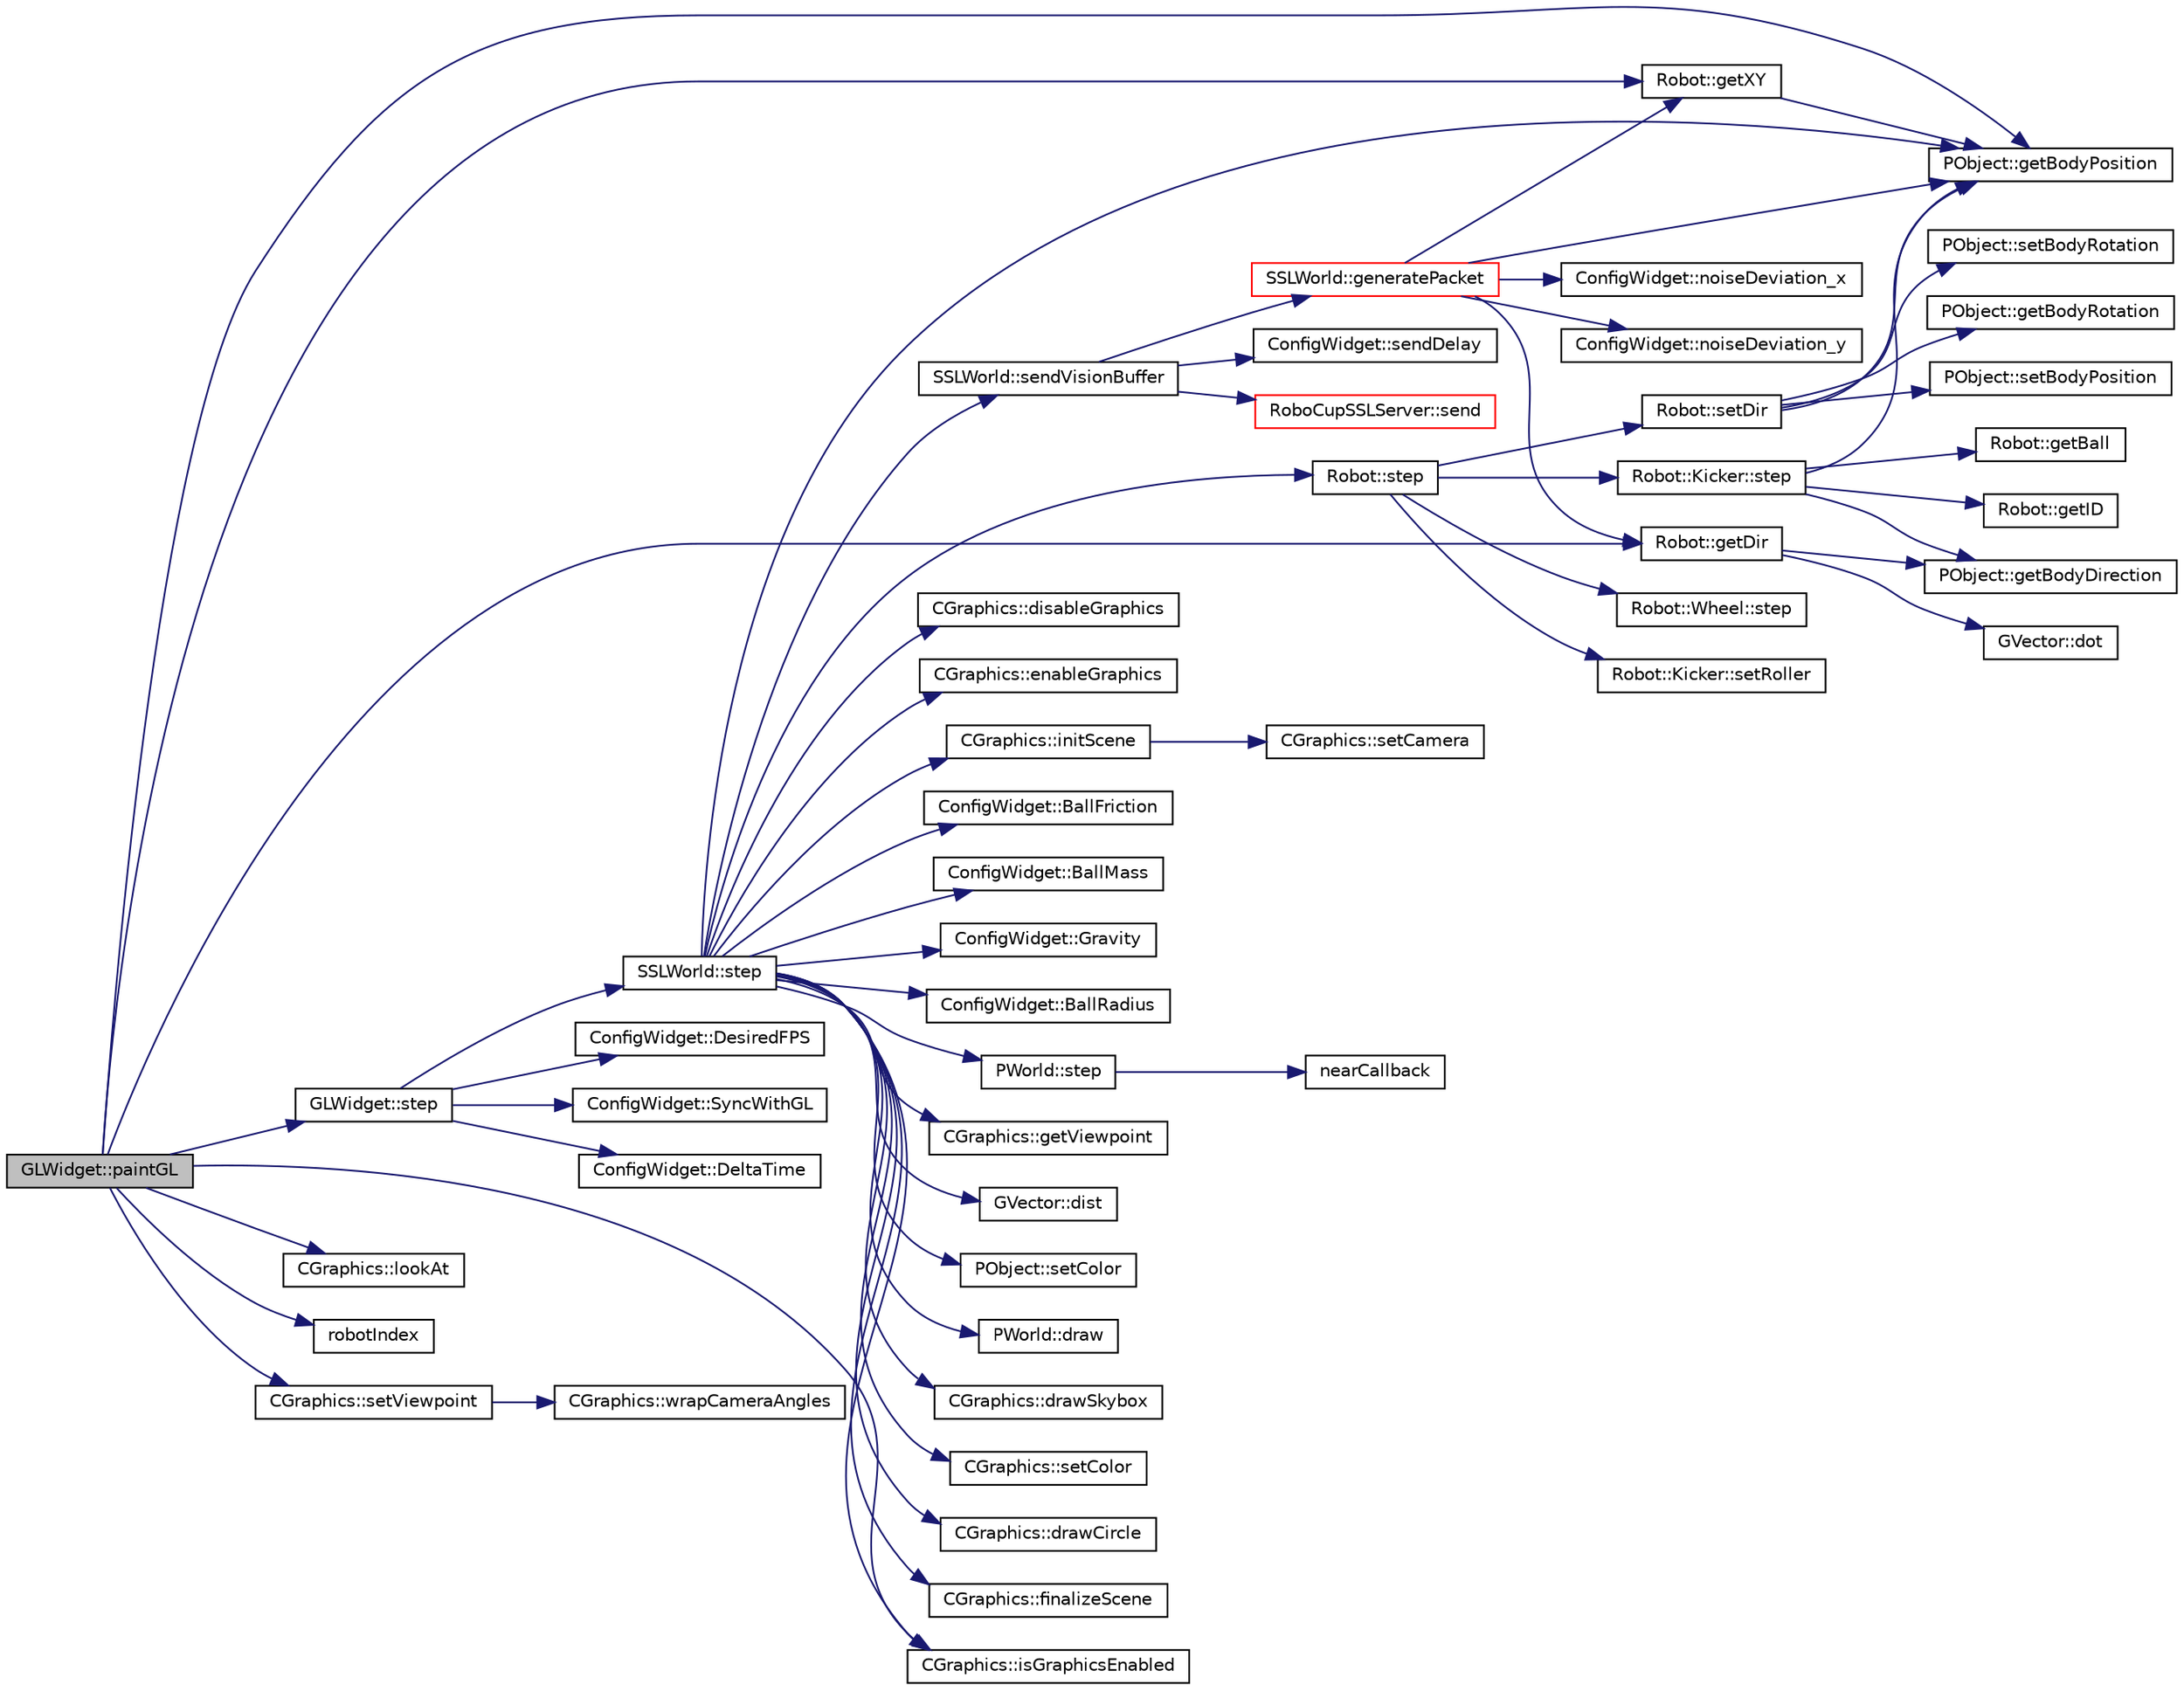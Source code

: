digraph "GLWidget::paintGL"
{
 // INTERACTIVE_SVG=YES
  edge [fontname="Helvetica",fontsize="10",labelfontname="Helvetica",labelfontsize="10"];
  node [fontname="Helvetica",fontsize="10",shape=record];
  rankdir="LR";
  Node1 [label="GLWidget::paintGL",height=0.2,width=0.4,color="black", fillcolor="grey75", style="filled", fontcolor="black"];
  Node1 -> Node2 [color="midnightblue",fontsize="10",style="solid",fontname="Helvetica"];
  Node2 [label="PObject::getBodyPosition",height=0.2,width=0.4,color="black", fillcolor="white", style="filled",URL="$d1/d18/class_p_object.html#aa490b8b18ef6a51e9816d0da40da237d"];
  Node1 -> Node3 [color="midnightblue",fontsize="10",style="solid",fontname="Helvetica"];
  Node3 [label="Robot::getDir",height=0.2,width=0.4,color="black", fillcolor="white", style="filled",URL="$d4/d84/class_robot.html#a1a8ecf92078b20c3ec8493f25a08e54e"];
  Node3 -> Node4 [color="midnightblue",fontsize="10",style="solid",fontname="Helvetica"];
  Node4 [label="PObject::getBodyDirection",height=0.2,width=0.4,color="black", fillcolor="white", style="filled",URL="$d1/d18/class_p_object.html#af2a0c45a02b9bfcfca0d9bb982d90a2d"];
  Node3 -> Node5 [color="midnightblue",fontsize="10",style="solid",fontname="Helvetica"];
  Node5 [label="GVector::dot",height=0.2,width=0.4,color="black", fillcolor="white", style="filled",URL="$d5/da9/namespace_g_vector.html#ada9b819d8266fe34bfb13b480a9a3107"];
  Node1 -> Node6 [color="midnightblue",fontsize="10",style="solid",fontname="Helvetica"];
  Node6 [label="Robot::getXY",height=0.2,width=0.4,color="black", fillcolor="white", style="filled",URL="$d4/d84/class_robot.html#ac55bcaf576c29263c83a15a3035b8391"];
  Node6 -> Node2 [color="midnightblue",fontsize="10",style="solid",fontname="Helvetica"];
  Node1 -> Node7 [color="midnightblue",fontsize="10",style="solid",fontname="Helvetica"];
  Node7 [label="CGraphics::isGraphicsEnabled",height=0.2,width=0.4,color="black", fillcolor="white", style="filled",URL="$dc/d90/class_c_graphics.html#ae40f067c0f749c7c65e672fb7cfc1abe"];
  Node1 -> Node8 [color="midnightblue",fontsize="10",style="solid",fontname="Helvetica"];
  Node8 [label="CGraphics::lookAt",height=0.2,width=0.4,color="black", fillcolor="white", style="filled",URL="$dc/d90/class_c_graphics.html#ad917c2b09435ee25e72052292f901e7a"];
  Node1 -> Node9 [color="midnightblue",fontsize="10",style="solid",fontname="Helvetica"];
  Node9 [label="robotIndex",height=0.2,width=0.4,color="black", fillcolor="white", style="filled",URL="$d4/d4c/sslworld_8h.html#adc28e5d519f95cbce6aed7c31e2053a0"];
  Node1 -> Node10 [color="midnightblue",fontsize="10",style="solid",fontname="Helvetica"];
  Node10 [label="CGraphics::setViewpoint",height=0.2,width=0.4,color="black", fillcolor="white", style="filled",URL="$dc/d90/class_c_graphics.html#afbda4f5be9204802873f9a3d04d04cec"];
  Node10 -> Node11 [color="midnightblue",fontsize="10",style="solid",fontname="Helvetica"];
  Node11 [label="CGraphics::wrapCameraAngles",height=0.2,width=0.4,color="black", fillcolor="white", style="filled",URL="$dc/d90/class_c_graphics.html#a335713d4cde6ff4f263342635b96448c"];
  Node1 -> Node12 [color="midnightblue",fontsize="10",style="solid",fontname="Helvetica"];
  Node12 [label="GLWidget::step",height=0.2,width=0.4,color="black", fillcolor="white", style="filled",URL="$da/d10/class_g_l_widget.html#a655d413639cb45a511baec4d3d4b723c"];
  Node12 -> Node13 [color="midnightblue",fontsize="10",style="solid",fontname="Helvetica"];
  Node13 [label="ConfigWidget::DesiredFPS",height=0.2,width=0.4,color="black", fillcolor="white", style="filled",URL="$d6/d55/class_config_widget.html#a4e4dbe789f4acc389ab0c5e2cb2966e2"];
  Node12 -> Node14 [color="midnightblue",fontsize="10",style="solid",fontname="Helvetica"];
  Node14 [label="SSLWorld::step",height=0.2,width=0.4,color="black", fillcolor="white", style="filled",URL="$d9/d7f/class_s_s_l_world.html#a19a89ea3cdc5eeb4176ee4f44c3d1328"];
  Node14 -> Node15 [color="midnightblue",fontsize="10",style="solid",fontname="Helvetica"];
  Node15 [label="CGraphics::disableGraphics",height=0.2,width=0.4,color="black", fillcolor="white", style="filled",URL="$dc/d90/class_c_graphics.html#ac4fea8b59bd2ac28c2b97dc061f432dc"];
  Node14 -> Node16 [color="midnightblue",fontsize="10",style="solid",fontname="Helvetica"];
  Node16 [label="CGraphics::enableGraphics",height=0.2,width=0.4,color="black", fillcolor="white", style="filled",URL="$dc/d90/class_c_graphics.html#ad866b19eb54c1cc5f35fe95023b03946"];
  Node14 -> Node17 [color="midnightblue",fontsize="10",style="solid",fontname="Helvetica"];
  Node17 [label="CGraphics::initScene",height=0.2,width=0.4,color="black", fillcolor="white", style="filled",URL="$dc/d90/class_c_graphics.html#acaaf28a8317c1a87c00ce64ee61d931c"];
  Node17 -> Node18 [color="midnightblue",fontsize="10",style="solid",fontname="Helvetica"];
  Node18 [label="CGraphics::setCamera",height=0.2,width=0.4,color="black", fillcolor="white", style="filled",URL="$dc/d90/class_c_graphics.html#a8937435fddb33d36d71365c26babaebb"];
  Node14 -> Node19 [color="midnightblue",fontsize="10",style="solid",fontname="Helvetica"];
  Node19 [label="ConfigWidget::BallFriction",height=0.2,width=0.4,color="black", fillcolor="white", style="filled",URL="$d6/d55/class_config_widget.html#a97000cb92033db3e8869efc98eae3feb"];
  Node14 -> Node20 [color="midnightblue",fontsize="10",style="solid",fontname="Helvetica"];
  Node20 [label="ConfigWidget::BallMass",height=0.2,width=0.4,color="black", fillcolor="white", style="filled",URL="$d6/d55/class_config_widget.html#afc292cf67ebf286537eccbf0ec389d9c"];
  Node14 -> Node21 [color="midnightblue",fontsize="10",style="solid",fontname="Helvetica"];
  Node21 [label="ConfigWidget::Gravity",height=0.2,width=0.4,color="black", fillcolor="white", style="filled",URL="$d6/d55/class_config_widget.html#a59787ceea61539c29e2147baf8b69535"];
  Node14 -> Node22 [color="midnightblue",fontsize="10",style="solid",fontname="Helvetica"];
  Node22 [label="ConfigWidget::BallRadius",height=0.2,width=0.4,color="black", fillcolor="white", style="filled",URL="$d6/d55/class_config_widget.html#a2d8b917b9aaad10df48dc4afb3fc497d"];
  Node14 -> Node23 [color="midnightblue",fontsize="10",style="solid",fontname="Helvetica"];
  Node23 [label="PWorld::step",height=0.2,width=0.4,color="black", fillcolor="white", style="filled",URL="$de/d29/class_p_world.html#a0457c8d18f7d675c8fa43ea603fb7355"];
  Node23 -> Node24 [color="midnightblue",fontsize="10",style="solid",fontname="Helvetica"];
  Node24 [label="nearCallback",height=0.2,width=0.4,color="black", fillcolor="white", style="filled",URL="$d5/d15/pworld_8cpp.html#ad6680ae487b581622710e22bdfdb3146"];
  Node14 -> Node2 [color="midnightblue",fontsize="10",style="solid",fontname="Helvetica"];
  Node14 -> Node25 [color="midnightblue",fontsize="10",style="solid",fontname="Helvetica"];
  Node25 [label="CGraphics::getViewpoint",height=0.2,width=0.4,color="black", fillcolor="white", style="filled",URL="$dc/d90/class_c_graphics.html#ab704f0d19aad88178516b729e95e8d82"];
  Node14 -> Node26 [color="midnightblue",fontsize="10",style="solid",fontname="Helvetica"];
  Node26 [label="GVector::dist",height=0.2,width=0.4,color="black", fillcolor="white", style="filled",URL="$d5/da9/namespace_g_vector.html#ab4c4f9f2d8f1f0fc9e71585f43c9df8f"];
  Node14 -> Node27 [color="midnightblue",fontsize="10",style="solid",fontname="Helvetica"];
  Node27 [label="PObject::setColor",height=0.2,width=0.4,color="black", fillcolor="white", style="filled",URL="$d1/d18/class_p_object.html#a0dc2d1f2a12b89df9370f03c74c38894"];
  Node14 -> Node28 [color="midnightblue",fontsize="10",style="solid",fontname="Helvetica"];
  Node28 [label="Robot::step",height=0.2,width=0.4,color="black", fillcolor="white", style="filled",URL="$d4/d84/class_robot.html#aa50d73cd1109a70133af442674ed3a1a"];
  Node28 -> Node29 [color="midnightblue",fontsize="10",style="solid",fontname="Helvetica"];
  Node29 [label="Robot::setDir",height=0.2,width=0.4,color="black", fillcolor="white", style="filled",URL="$d4/d84/class_robot.html#a477e45893bbd07b5ff94f36f6fed12c6"];
  Node29 -> Node30 [color="midnightblue",fontsize="10",style="solid",fontname="Helvetica"];
  Node30 [label="PObject::setBodyRotation",height=0.2,width=0.4,color="black", fillcolor="white", style="filled",URL="$d1/d18/class_p_object.html#acfa7612aa632c8402cc7b44eb31f53a1"];
  Node29 -> Node2 [color="midnightblue",fontsize="10",style="solid",fontname="Helvetica"];
  Node29 -> Node31 [color="midnightblue",fontsize="10",style="solid",fontname="Helvetica"];
  Node31 [label="PObject::getBodyRotation",height=0.2,width=0.4,color="black", fillcolor="white", style="filled",URL="$d1/d18/class_p_object.html#affbd2be80d75e8311b7ec9f42b24d439"];
  Node29 -> Node32 [color="midnightblue",fontsize="10",style="solid",fontname="Helvetica"];
  Node32 [label="PObject::setBodyPosition",height=0.2,width=0.4,color="black", fillcolor="white", style="filled",URL="$d1/d18/class_p_object.html#a43b4248e78b3f3934dfc329a57eb0688"];
  Node28 -> Node33 [color="midnightblue",fontsize="10",style="solid",fontname="Helvetica"];
  Node33 [label="Robot::Wheel::step",height=0.2,width=0.4,color="black", fillcolor="white", style="filled",URL="$dd/d2c/class_robot_1_1_wheel.html#a9b1550feccbdcbeda29f3425104947a3"];
  Node28 -> Node34 [color="midnightblue",fontsize="10",style="solid",fontname="Helvetica"];
  Node34 [label="Robot::Kicker::step",height=0.2,width=0.4,color="black", fillcolor="white", style="filled",URL="$d0/df4/class_robot_1_1_kicker.html#a18bc8a0a92f1b33b978482a2da6742e6"];
  Node34 -> Node4 [color="midnightblue",fontsize="10",style="solid",fontname="Helvetica"];
  Node34 -> Node35 [color="midnightblue",fontsize="10",style="solid",fontname="Helvetica"];
  Node35 [label="Robot::getBall",height=0.2,width=0.4,color="black", fillcolor="white", style="filled",URL="$d4/d84/class_robot.html#a8ca7b39845a8917ae3b1fd1cf2691f4a"];
  Node34 -> Node36 [color="midnightblue",fontsize="10",style="solid",fontname="Helvetica"];
  Node36 [label="Robot::getID",height=0.2,width=0.4,color="black", fillcolor="white", style="filled",URL="$d4/d84/class_robot.html#aee41eb922736dbb951804ae682a1db67"];
  Node34 -> Node2 [color="midnightblue",fontsize="10",style="solid",fontname="Helvetica"];
  Node28 -> Node37 [color="midnightblue",fontsize="10",style="solid",fontname="Helvetica"];
  Node37 [label="Robot::Kicker::setRoller",height=0.2,width=0.4,color="black", fillcolor="white", style="filled",URL="$d0/df4/class_robot_1_1_kicker.html#ae95656d086e56cc10ff410b70efd57d8"];
  Node14 -> Node38 [color="midnightblue",fontsize="10",style="solid",fontname="Helvetica"];
  Node38 [label="PWorld::draw",height=0.2,width=0.4,color="black", fillcolor="white", style="filled",URL="$de/d29/class_p_world.html#a301720c221ffc1103bfeb7a3c19b8879"];
  Node14 -> Node39 [color="midnightblue",fontsize="10",style="solid",fontname="Helvetica"];
  Node39 [label="CGraphics::drawSkybox",height=0.2,width=0.4,color="black", fillcolor="white", style="filled",URL="$dc/d90/class_c_graphics.html#a91136cedcf50d7142166bc96f79f2387"];
  Node14 -> Node7 [color="midnightblue",fontsize="10",style="solid",fontname="Helvetica"];
  Node14 -> Node40 [color="midnightblue",fontsize="10",style="solid",fontname="Helvetica"];
  Node40 [label="CGraphics::setColor",height=0.2,width=0.4,color="black", fillcolor="white", style="filled",URL="$dc/d90/class_c_graphics.html#a0f7f5c5986a73abc8a582af6ffc43624"];
  Node14 -> Node41 [color="midnightblue",fontsize="10",style="solid",fontname="Helvetica"];
  Node41 [label="CGraphics::drawCircle",height=0.2,width=0.4,color="black", fillcolor="white", style="filled",URL="$dc/d90/class_c_graphics.html#a7e0a69af34158950629e984436d18d5c"];
  Node14 -> Node42 [color="midnightblue",fontsize="10",style="solid",fontname="Helvetica"];
  Node42 [label="CGraphics::finalizeScene",height=0.2,width=0.4,color="black", fillcolor="white", style="filled",URL="$dc/d90/class_c_graphics.html#adb004a3a0378702ad378b580c2baa90e"];
  Node14 -> Node43 [color="midnightblue",fontsize="10",style="solid",fontname="Helvetica"];
  Node43 [label="SSLWorld::sendVisionBuffer",height=0.2,width=0.4,color="black", fillcolor="white", style="filled",URL="$d9/d7f/class_s_s_l_world.html#ac33c379ea009095ee408f55a8e0693f5"];
  Node43 -> Node44 [color="midnightblue",fontsize="10",style="solid",fontname="Helvetica"];
  Node44 [label="SSLWorld::generatePacket",height=0.2,width=0.4,color="red", fillcolor="white", style="filled",URL="$d9/d7f/class_s_s_l_world.html#a7c2c8355c0fcb5a54a8829629145377e"];
  Node44 -> Node2 [color="midnightblue",fontsize="10",style="solid",fontname="Helvetica"];
  Node44 -> Node45 [color="midnightblue",fontsize="10",style="solid",fontname="Helvetica"];
  Node45 [label="ConfigWidget::noiseDeviation_x",height=0.2,width=0.4,color="black", fillcolor="white", style="filled",URL="$d6/d55/class_config_widget.html#a3382d8252526b3ab7d90e0992bf99de6"];
  Node44 -> Node46 [color="midnightblue",fontsize="10",style="solid",fontname="Helvetica"];
  Node46 [label="ConfigWidget::noiseDeviation_y",height=0.2,width=0.4,color="black", fillcolor="white", style="filled",URL="$d6/d55/class_config_widget.html#a4414a4e77b242dc3e4480ee251c0027b"];
  Node44 -> Node6 [color="midnightblue",fontsize="10",style="solid",fontname="Helvetica"];
  Node44 -> Node3 [color="midnightblue",fontsize="10",style="solid",fontname="Helvetica"];
  Node43 -> Node47 [color="midnightblue",fontsize="10",style="solid",fontname="Helvetica"];
  Node47 [label="ConfigWidget::sendDelay",height=0.2,width=0.4,color="black", fillcolor="white", style="filled",URL="$d6/d55/class_config_widget.html#ac4fbe38e225b558aa3c631cdacc1fd6d"];
  Node43 -> Node48 [color="midnightblue",fontsize="10",style="solid",fontname="Helvetica"];
  Node48 [label="RoboCupSSLServer::send",height=0.2,width=0.4,color="red", fillcolor="white", style="filled",URL="$d7/db4/class_robo_cup_s_s_l_server.html#ae3bc91be7714a1635ffa394234226d06"];
  Node12 -> Node49 [color="midnightblue",fontsize="10",style="solid",fontname="Helvetica"];
  Node49 [label="ConfigWidget::SyncWithGL",height=0.2,width=0.4,color="black", fillcolor="white", style="filled",URL="$d6/d55/class_config_widget.html#a1f1830d5f1d6c56e6303ef07c863e411"];
  Node12 -> Node50 [color="midnightblue",fontsize="10",style="solid",fontname="Helvetica"];
  Node50 [label="ConfigWidget::DeltaTime",height=0.2,width=0.4,color="black", fillcolor="white", style="filled",URL="$d6/d55/class_config_widget.html#a2be388ab8443cc0dcaf788d8f43923ca"];
}
